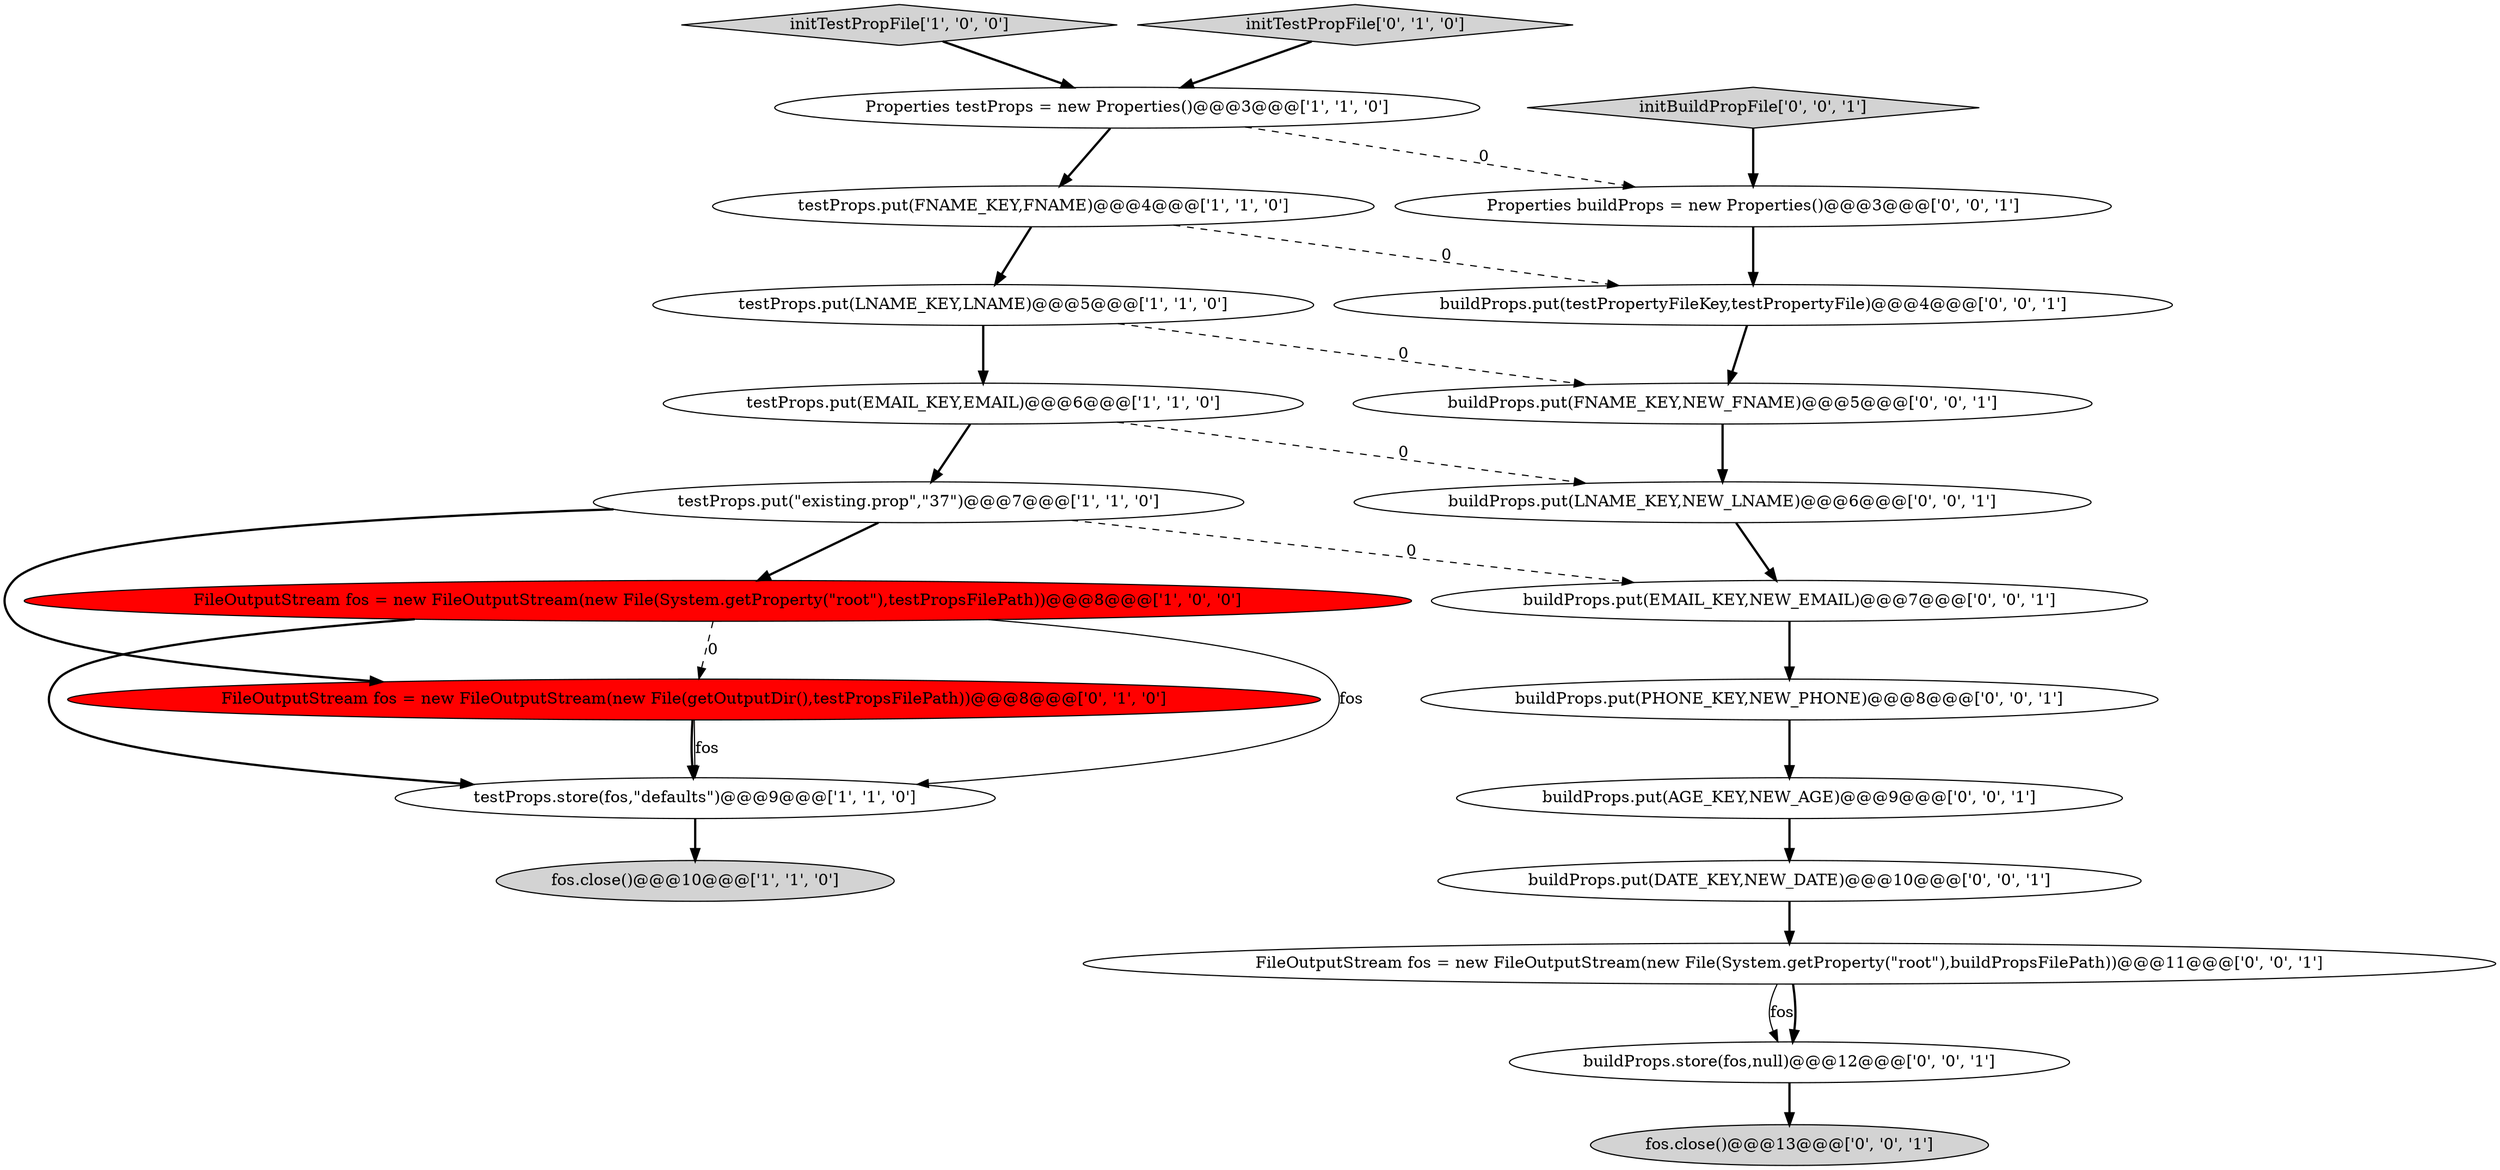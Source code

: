 digraph {
22 [style = filled, label = "fos.close()@@@13@@@['0', '0', '1']", fillcolor = lightgray, shape = ellipse image = "AAA0AAABBB3BBB"];
6 [style = filled, label = "initTestPropFile['1', '0', '0']", fillcolor = lightgray, shape = diamond image = "AAA0AAABBB1BBB"];
13 [style = filled, label = "buildProps.put(AGE_KEY,NEW_AGE)@@@9@@@['0', '0', '1']", fillcolor = white, shape = ellipse image = "AAA0AAABBB3BBB"];
19 [style = filled, label = "buildProps.put(PHONE_KEY,NEW_PHONE)@@@8@@@['0', '0', '1']", fillcolor = white, shape = ellipse image = "AAA0AAABBB3BBB"];
11 [style = filled, label = "buildProps.put(FNAME_KEY,NEW_FNAME)@@@5@@@['0', '0', '1']", fillcolor = white, shape = ellipse image = "AAA0AAABBB3BBB"];
8 [style = filled, label = "fos.close()@@@10@@@['1', '1', '0']", fillcolor = lightgray, shape = ellipse image = "AAA0AAABBB1BBB"];
5 [style = filled, label = "Properties testProps = new Properties()@@@3@@@['1', '1', '0']", fillcolor = white, shape = ellipse image = "AAA0AAABBB1BBB"];
14 [style = filled, label = "Properties buildProps = new Properties()@@@3@@@['0', '0', '1']", fillcolor = white, shape = ellipse image = "AAA0AAABBB3BBB"];
1 [style = filled, label = "FileOutputStream fos = new FileOutputStream(new File(System.getProperty(\"root\"),testPropsFilePath))@@@8@@@['1', '0', '0']", fillcolor = red, shape = ellipse image = "AAA1AAABBB1BBB"];
20 [style = filled, label = "buildProps.put(testPropertyFileKey,testPropertyFile)@@@4@@@['0', '0', '1']", fillcolor = white, shape = ellipse image = "AAA0AAABBB3BBB"];
15 [style = filled, label = "buildProps.put(EMAIL_KEY,NEW_EMAIL)@@@7@@@['0', '0', '1']", fillcolor = white, shape = ellipse image = "AAA0AAABBB3BBB"];
9 [style = filled, label = "FileOutputStream fos = new FileOutputStream(new File(getOutputDir(),testPropsFilePath))@@@8@@@['0', '1', '0']", fillcolor = red, shape = ellipse image = "AAA1AAABBB2BBB"];
4 [style = filled, label = "testProps.store(fos,\"defaults\")@@@9@@@['1', '1', '0']", fillcolor = white, shape = ellipse image = "AAA0AAABBB1BBB"];
3 [style = filled, label = "testProps.put(EMAIL_KEY,EMAIL)@@@6@@@['1', '1', '0']", fillcolor = white, shape = ellipse image = "AAA0AAABBB1BBB"];
17 [style = filled, label = "buildProps.put(DATE_KEY,NEW_DATE)@@@10@@@['0', '0', '1']", fillcolor = white, shape = ellipse image = "AAA0AAABBB3BBB"];
10 [style = filled, label = "initTestPropFile['0', '1', '0']", fillcolor = lightgray, shape = diamond image = "AAA0AAABBB2BBB"];
18 [style = filled, label = "initBuildPropFile['0', '0', '1']", fillcolor = lightgray, shape = diamond image = "AAA0AAABBB3BBB"];
0 [style = filled, label = "testProps.put(LNAME_KEY,LNAME)@@@5@@@['1', '1', '0']", fillcolor = white, shape = ellipse image = "AAA0AAABBB1BBB"];
7 [style = filled, label = "testProps.put(FNAME_KEY,FNAME)@@@4@@@['1', '1', '0']", fillcolor = white, shape = ellipse image = "AAA0AAABBB1BBB"];
12 [style = filled, label = "buildProps.put(LNAME_KEY,NEW_LNAME)@@@6@@@['0', '0', '1']", fillcolor = white, shape = ellipse image = "AAA0AAABBB3BBB"];
2 [style = filled, label = "testProps.put(\"existing.prop\",\"37\")@@@7@@@['1', '1', '0']", fillcolor = white, shape = ellipse image = "AAA0AAABBB1BBB"];
16 [style = filled, label = "FileOutputStream fos = new FileOutputStream(new File(System.getProperty(\"root\"),buildPropsFilePath))@@@11@@@['0', '0', '1']", fillcolor = white, shape = ellipse image = "AAA0AAABBB3BBB"];
21 [style = filled, label = "buildProps.store(fos,null)@@@12@@@['0', '0', '1']", fillcolor = white, shape = ellipse image = "AAA0AAABBB3BBB"];
0->3 [style = bold, label=""];
1->4 [style = bold, label=""];
5->14 [style = dashed, label="0"];
2->1 [style = bold, label=""];
9->4 [style = bold, label=""];
12->15 [style = bold, label=""];
7->20 [style = dashed, label="0"];
1->4 [style = solid, label="fos"];
1->9 [style = dashed, label="0"];
7->0 [style = bold, label=""];
11->12 [style = bold, label=""];
0->11 [style = dashed, label="0"];
2->9 [style = bold, label=""];
15->19 [style = bold, label=""];
9->4 [style = solid, label="fos"];
16->21 [style = solid, label="fos"];
2->15 [style = dashed, label="0"];
6->5 [style = bold, label=""];
13->17 [style = bold, label=""];
10->5 [style = bold, label=""];
19->13 [style = bold, label=""];
3->2 [style = bold, label=""];
3->12 [style = dashed, label="0"];
21->22 [style = bold, label=""];
16->21 [style = bold, label=""];
5->7 [style = bold, label=""];
4->8 [style = bold, label=""];
18->14 [style = bold, label=""];
17->16 [style = bold, label=""];
14->20 [style = bold, label=""];
20->11 [style = bold, label=""];
}

